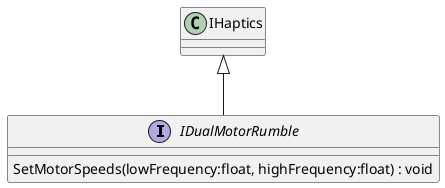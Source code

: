 @startuml
interface IDualMotorRumble {
    SetMotorSpeeds(lowFrequency:float, highFrequency:float) : void
}
IHaptics <|-- IDualMotorRumble
@enduml

